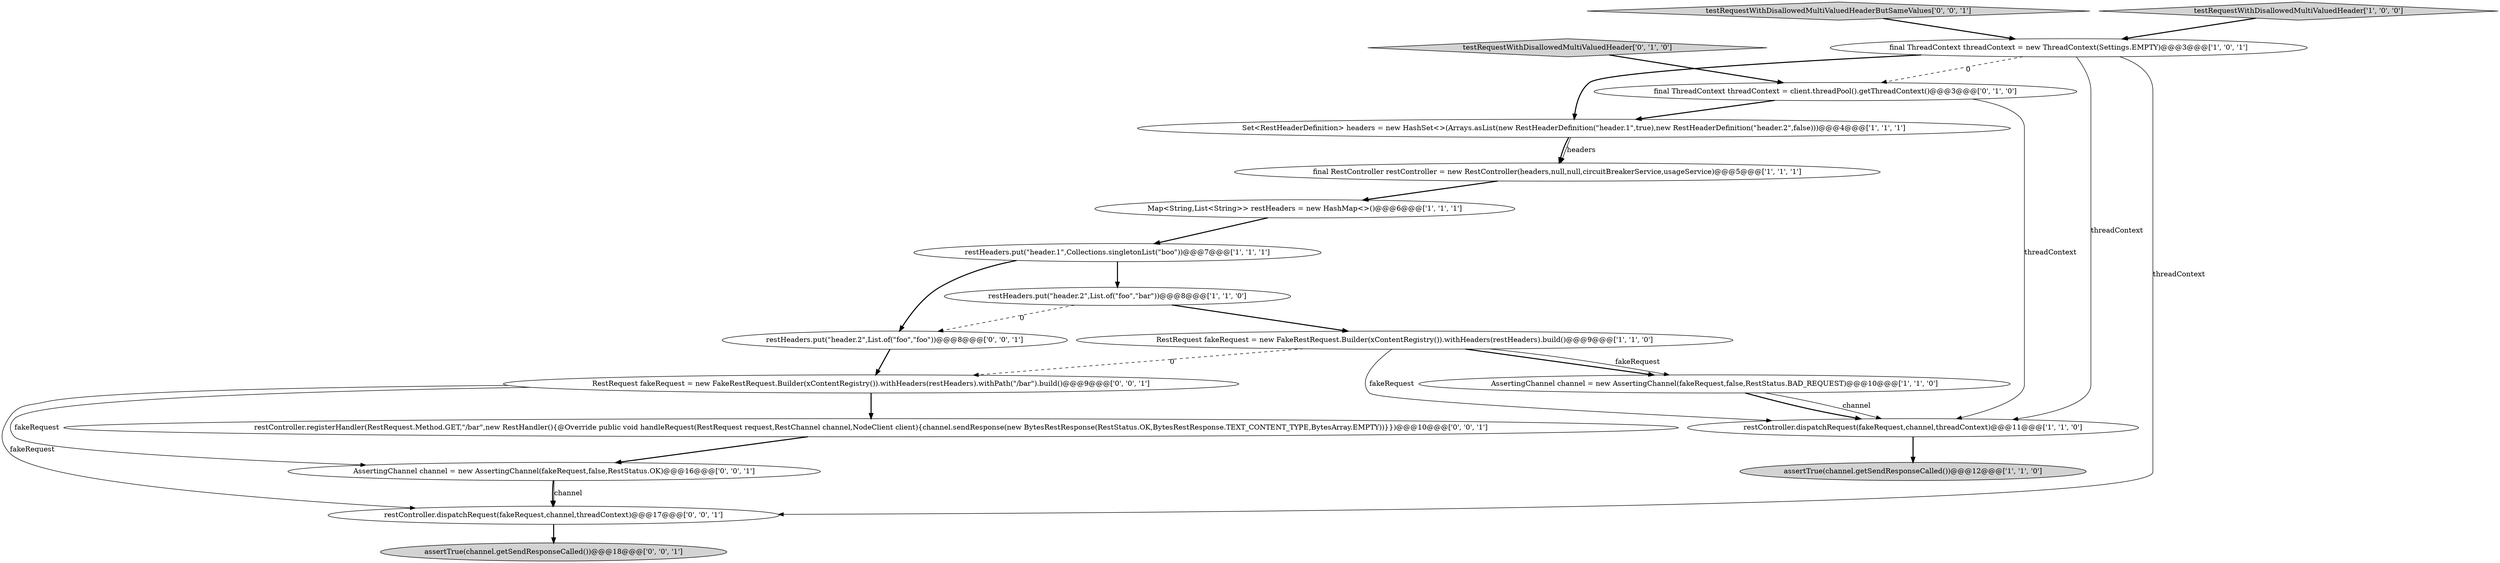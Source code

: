 digraph {
1 [style = filled, label = "RestRequest fakeRequest = new FakeRestRequest.Builder(xContentRegistry()).withHeaders(restHeaders).build()@@@9@@@['1', '1', '0']", fillcolor = white, shape = ellipse image = "AAA0AAABBB1BBB"];
3 [style = filled, label = "AssertingChannel channel = new AssertingChannel(fakeRequest,false,RestStatus.BAD_REQUEST)@@@10@@@['1', '1', '0']", fillcolor = white, shape = ellipse image = "AAA0AAABBB1BBB"];
16 [style = filled, label = "testRequestWithDisallowedMultiValuedHeaderButSameValues['0', '0', '1']", fillcolor = lightgray, shape = diamond image = "AAA0AAABBB3BBB"];
19 [style = filled, label = "RestRequest fakeRequest = new FakeRestRequest.Builder(xContentRegistry()).withHeaders(restHeaders).withPath(\"/bar\").build()@@@9@@@['0', '0', '1']", fillcolor = white, shape = ellipse image = "AAA0AAABBB3BBB"];
17 [style = filled, label = "restController.registerHandler(RestRequest.Method.GET,\"/bar\",new RestHandler(){@Override public void handleRequest(RestRequest request,RestChannel channel,NodeClient client){channel.sendResponse(new BytesRestResponse(RestStatus.OK,BytesRestResponse.TEXT_CONTENT_TYPE,BytesArray.EMPTY))}})@@@10@@@['0', '0', '1']", fillcolor = white, shape = ellipse image = "AAA0AAABBB3BBB"];
6 [style = filled, label = "restController.dispatchRequest(fakeRequest,channel,threadContext)@@@11@@@['1', '1', '0']", fillcolor = white, shape = ellipse image = "AAA0AAABBB1BBB"];
0 [style = filled, label = "restHeaders.put(\"header.1\",Collections.singletonList(\"boo\"))@@@7@@@['1', '1', '1']", fillcolor = white, shape = ellipse image = "AAA0AAABBB1BBB"];
5 [style = filled, label = "final RestController restController = new RestController(headers,null,null,circuitBreakerService,usageService)@@@5@@@['1', '1', '1']", fillcolor = white, shape = ellipse image = "AAA0AAABBB1BBB"];
8 [style = filled, label = "Map<String,List<String>> restHeaders = new HashMap<>()@@@6@@@['1', '1', '1']", fillcolor = white, shape = ellipse image = "AAA0AAABBB1BBB"];
11 [style = filled, label = "testRequestWithDisallowedMultiValuedHeader['0', '1', '0']", fillcolor = lightgray, shape = diamond image = "AAA0AAABBB2BBB"];
12 [style = filled, label = "final ThreadContext threadContext = client.threadPool().getThreadContext()@@@3@@@['0', '1', '0']", fillcolor = white, shape = ellipse image = "AAA1AAABBB2BBB"];
2 [style = filled, label = "final ThreadContext threadContext = new ThreadContext(Settings.EMPTY)@@@3@@@['1', '0', '1']", fillcolor = white, shape = ellipse image = "AAA0AAABBB1BBB"];
7 [style = filled, label = "assertTrue(channel.getSendResponseCalled())@@@12@@@['1', '1', '0']", fillcolor = lightgray, shape = ellipse image = "AAA0AAABBB1BBB"];
14 [style = filled, label = "restController.dispatchRequest(fakeRequest,channel,threadContext)@@@17@@@['0', '0', '1']", fillcolor = white, shape = ellipse image = "AAA0AAABBB3BBB"];
4 [style = filled, label = "restHeaders.put(\"header.2\",List.of(\"foo\",\"bar\"))@@@8@@@['1', '1', '0']", fillcolor = white, shape = ellipse image = "AAA0AAABBB1BBB"];
18 [style = filled, label = "assertTrue(channel.getSendResponseCalled())@@@18@@@['0', '0', '1']", fillcolor = lightgray, shape = ellipse image = "AAA0AAABBB3BBB"];
9 [style = filled, label = "testRequestWithDisallowedMultiValuedHeader['1', '0', '0']", fillcolor = lightgray, shape = diamond image = "AAA0AAABBB1BBB"];
15 [style = filled, label = "AssertingChannel channel = new AssertingChannel(fakeRequest,false,RestStatus.OK)@@@16@@@['0', '0', '1']", fillcolor = white, shape = ellipse image = "AAA0AAABBB3BBB"];
13 [style = filled, label = "restHeaders.put(\"header.2\",List.of(\"foo\",\"foo\"))@@@8@@@['0', '0', '1']", fillcolor = white, shape = ellipse image = "AAA0AAABBB3BBB"];
10 [style = filled, label = "Set<RestHeaderDefinition> headers = new HashSet<>(Arrays.asList(new RestHeaderDefinition(\"header.1\",true),new RestHeaderDefinition(\"header.2\",false)))@@@4@@@['1', '1', '1']", fillcolor = white, shape = ellipse image = "AAA0AAABBB1BBB"];
2->6 [style = solid, label="threadContext"];
15->14 [style = solid, label="channel"];
5->8 [style = bold, label=""];
0->4 [style = bold, label=""];
11->12 [style = bold, label=""];
3->6 [style = solid, label="channel"];
13->19 [style = bold, label=""];
14->18 [style = bold, label=""];
8->0 [style = bold, label=""];
19->15 [style = solid, label="fakeRequest"];
9->2 [style = bold, label=""];
10->5 [style = solid, label="headers"];
2->10 [style = bold, label=""];
1->6 [style = solid, label="fakeRequest"];
12->6 [style = solid, label="threadContext"];
0->13 [style = bold, label=""];
4->1 [style = bold, label=""];
2->14 [style = solid, label="threadContext"];
3->6 [style = bold, label=""];
16->2 [style = bold, label=""];
12->10 [style = bold, label=""];
1->19 [style = dashed, label="0"];
1->3 [style = bold, label=""];
17->15 [style = bold, label=""];
15->14 [style = bold, label=""];
19->17 [style = bold, label=""];
1->3 [style = solid, label="fakeRequest"];
4->13 [style = dashed, label="0"];
6->7 [style = bold, label=""];
19->14 [style = solid, label="fakeRequest"];
10->5 [style = bold, label=""];
2->12 [style = dashed, label="0"];
}
